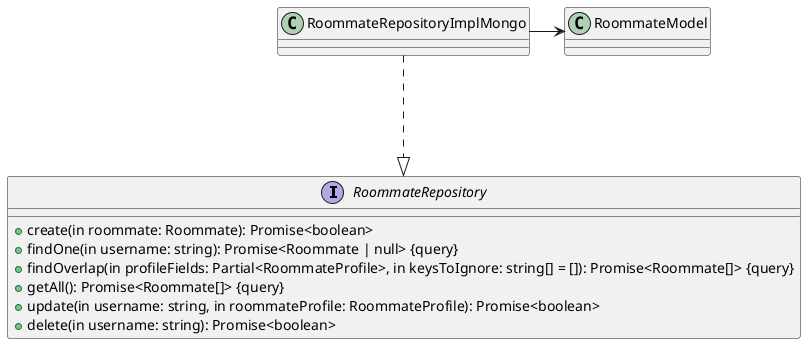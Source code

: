 @startuml

interface RoommateRepository {
  + create(in roommate: Roommate): Promise<boolean>
  + findOne(in username: string): Promise<Roommate | null> {query}
  + findOverlap(in profileFields: Partial<RoommateProfile>, in keysToIgnore: string[] = []): Promise<Roommate[]> {query}
  + getAll(): Promise<Roommate[]> {query}
  + update(in username: string, in roommateProfile: RoommateProfile): Promise<boolean>
  + delete(in username: string): Promise<boolean>
}

class RoommateRepositoryImplMongo
RoommateRepositoryImplMongo ...|> RoommateRepository
RoommateRepositoryImplMongo -> RoommateModel

@enduml